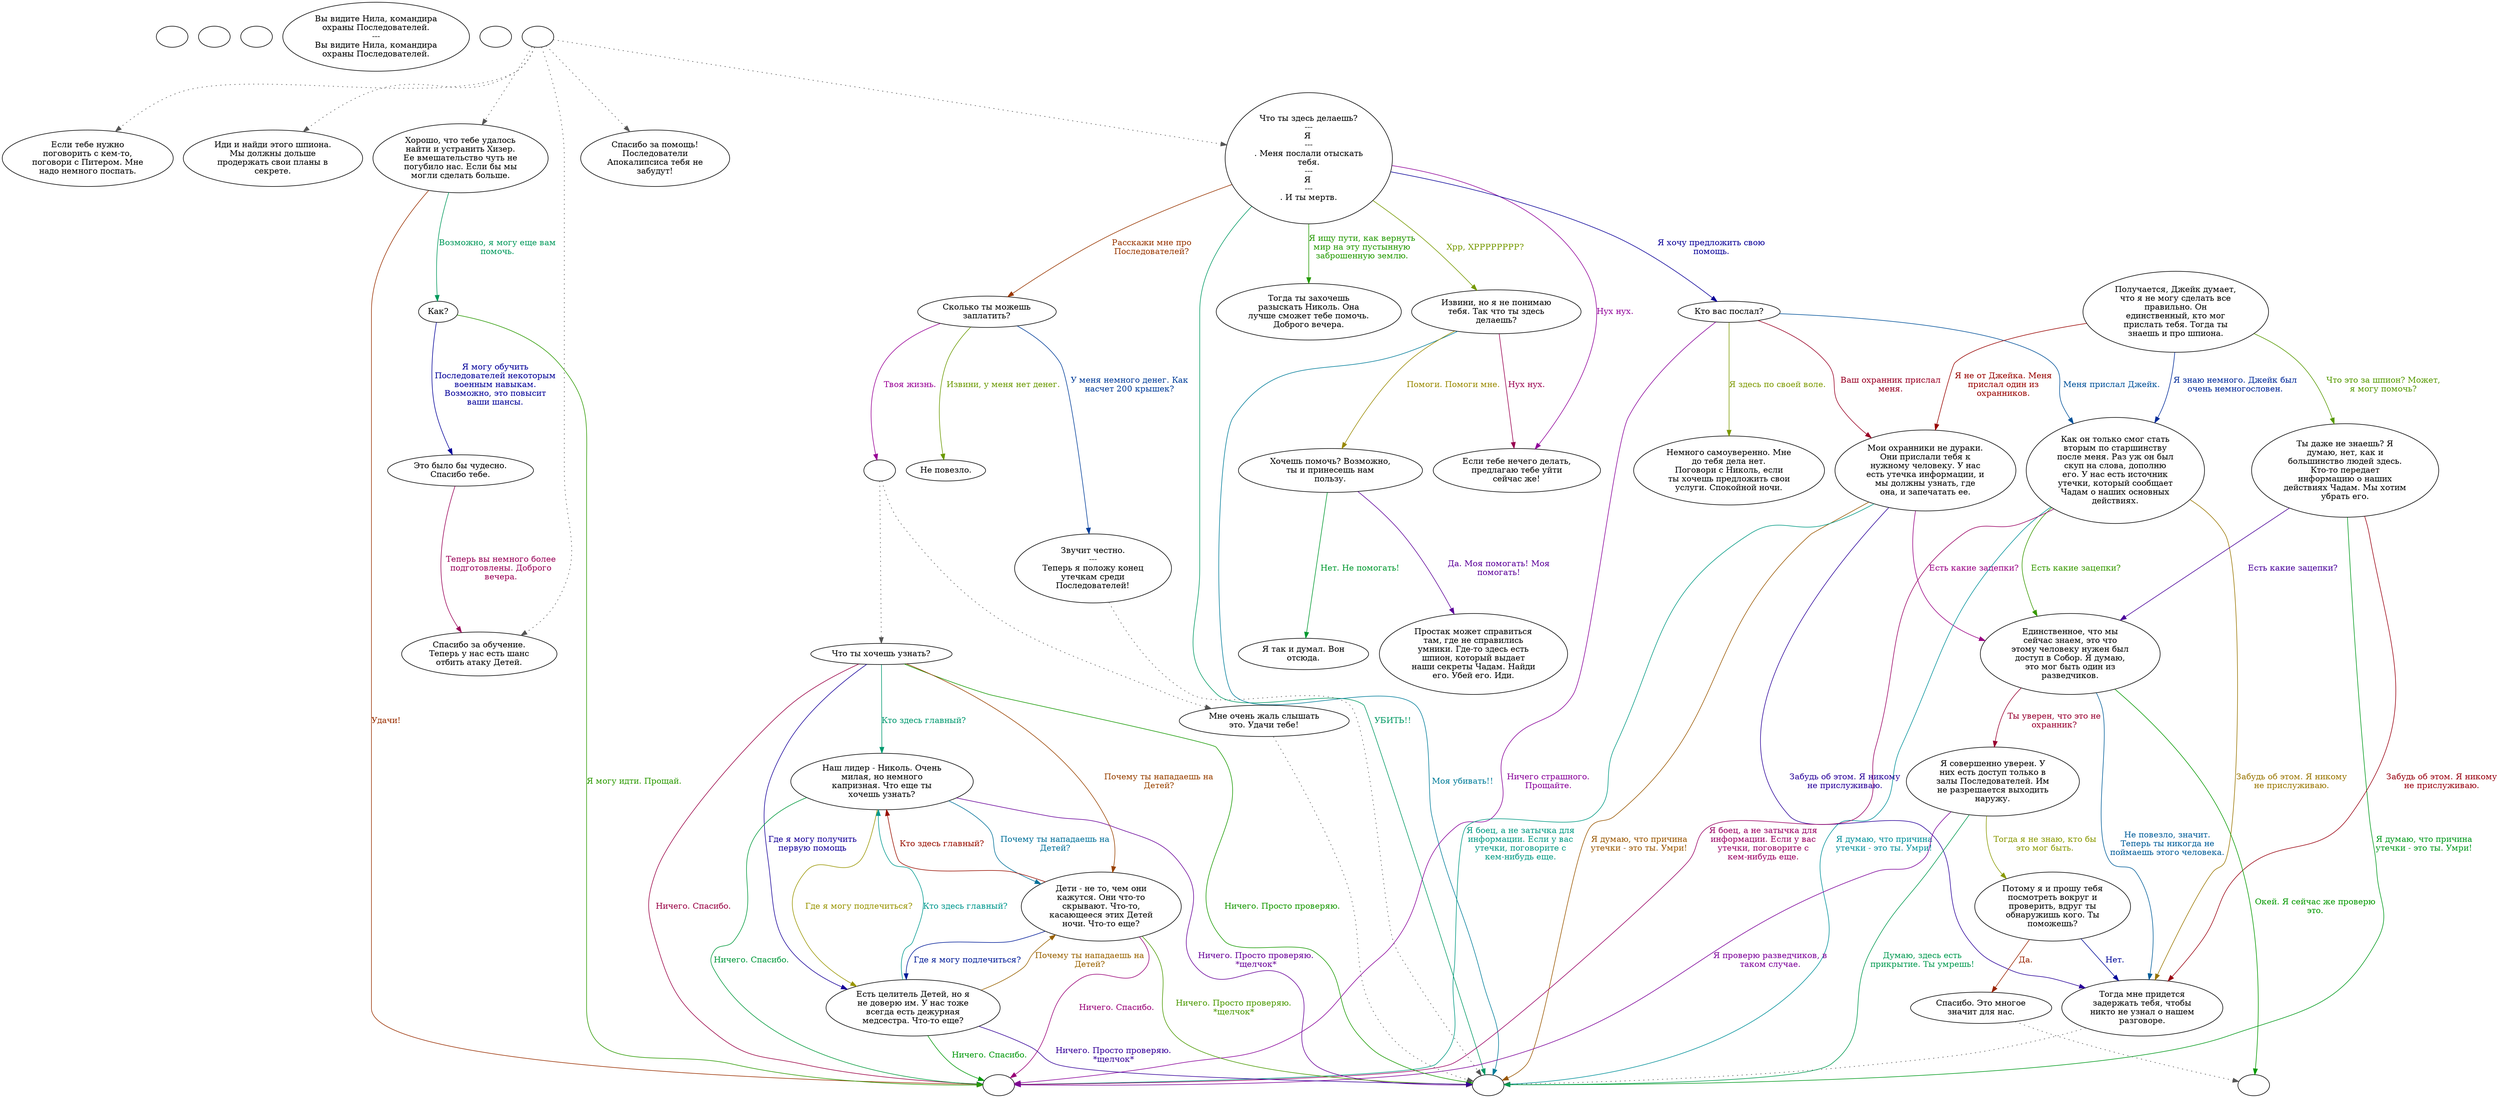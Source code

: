 digraph neil {
  "start" [style=filled       fillcolor="#FFFFFF"       color="#000000"]
  "start" [label=""]
  "critter_p_proc" [style=filled       fillcolor="#FFFFFF"       color="#000000"]
  "critter_p_proc" [label=""]
  "destroy_p_proc" [style=filled       fillcolor="#FFFFFF"       color="#000000"]
  "destroy_p_proc" [label=""]
  "look_at_p_proc" [style=filled       fillcolor="#FFFFFF"       color="#000000"]
  "look_at_p_proc" [label="Вы видите Нила, командира\nохраны Последователей.\n---\nВы видите Нила, командира\nохраны Последователей."]
  "pickup_p_proc" [style=filled       fillcolor="#FFFFFF"       color="#000000"]
  "pickup_p_proc" [label=""]
  "talk_p_proc" [style=filled       fillcolor="#FFFFFF"       color="#000000"]
  "talk_p_proc" -> "Neil00" [style=dotted color="#555555"]
  "talk_p_proc" -> "Neil27" [style=dotted color="#555555"]
  "talk_p_proc" -> "Neil28" [style=dotted color="#555555"]
  "talk_p_proc" -> "Neil31" [style=dotted color="#555555"]
  "talk_p_proc" -> "NeilFixed" [style=dotted color="#555555"]
  "talk_p_proc" -> "Neil01" [style=dotted color="#555555"]
  "talk_p_proc" [label=""]
  "NeilFixed" [style=filled       fillcolor="#FFFFFF"       color="#000000"]
  "NeilFixed" [label="Спасибо за помощь!\nПоследователи\nАпокалипсиса тебя не\nзабудут!"]
  "Neil00" [style=filled       fillcolor="#FFFFFF"       color="#000000"]
  "Neil00" [label="Если тебе нужно\nпоговорить с кем-то,\nпоговори с Питером. Мне\nнадо немного поспать."]
  "Neil01" [style=filled       fillcolor="#FFFFFF"       color="#000000"]
  "Neil01" [label="Что ты здесь делаешь?\n---\nЯ \n---\n. Меня послали отыскать\nтебя.\n---\nЯ \n---\n. И ты мертв."]
  "Neil01" -> "Neil02" [label="Хрр, ХРРРРРРРР?" color="#769900" fontcolor="#769900"]
  "Neil01" -> "Neil03" [label="Нух нух." color="#900099" fontcolor="#900099"]
  "Neil01" -> "NeilCombat" [label="УБИТЬ!!" color="#009963" fontcolor="#009963"]
  "Neil01" -> "Neil16" [label="Расскажи мне про\nПоследователей?" color="#993600" fontcolor="#993600"]
  "Neil01" -> "Neil24" [label="Я хочу предложить свою\nпомощь." color="#0A0099" fontcolor="#0A0099"]
  "Neil01" -> "Neil26" [label="Я ищу пути, как вернуть\nмир на эту пустынную\nзаброшенную землю." color="#239900" fontcolor="#239900"]
  "Neil02" [style=filled       fillcolor="#FFFFFF"       color="#000000"]
  "Neil02" [label="Извини, но я не понимаю\nтебя. Так что ты здесь\nделаешь?"]
  "Neil02" -> "Neil03" [label="Нух нух." color="#990050" fontcolor="#990050"]
  "Neil02" -> "NeilCombat" [label="Моя убивать!!" color="#007C99" fontcolor="#007C99"]
  "Neil02" -> "Neil04" [label="Помоги. Помоги мне." color="#998900" fontcolor="#998900"]
  "Neil03" [style=filled       fillcolor="#FFFFFF"       color="#000000"]
  "Neil03" [label="Если тебе нечего делать,\nпредлагаю тебе уйти\nсейчас же!"]
  "Neil04" [style=filled       fillcolor="#FFFFFF"       color="#000000"]
  "Neil04" [label="Хочешь помочь? Возможно,\nты и принесешь нам\nпользу."]
  "Neil04" -> "Neil05" [label="Да. Моя помогать! Моя\nпомогать!" color="#5C0099" fontcolor="#5C0099"]
  "Neil04" -> "Neil06" [label="Нет. Не помогать!" color="#009930" fontcolor="#009930"]
  "Neil05" [style=filled       fillcolor="#FFFFFF"       color="#000000"]
  "Neil05" [label="Простак может справиться\nтам, где не справились\nумники. Где-то здесь есть\nшпион, который выдает\nнаши секреты Чадам. Найди\nего. Убей его. Иди."]
  "Neil06" [style=filled       fillcolor="#FFFFFF"       color="#000000"]
  "Neil06" [label="Я так и думал. Вон\nотсюда."]
  "Neil07" [style=filled       fillcolor="#FFFFFF"       color="#000000"]
  "Neil07" [label="Получается, Джейк думает,\nчто я не могу сделать все\nправильно. Он\nединственный, кто мог\nприслать тебя. Тогда ты\nзнаешь и про шпиона."]
  "Neil07" -> "Neil08" [label="Я не от Джейка. Меня\nприслал один из\nохранников." color="#990300" fontcolor="#990300"]
  "Neil07" -> "Neil14" [label="Я знаю немного. Джейк был\nочень немногословен." color="#002A99" fontcolor="#002A99"]
  "Neil07" -> "Neil15" [label="Что это за шпион? Может,\nя могу помочь?" color="#569900" fontcolor="#569900"]
  "Neil08" [style=filled       fillcolor="#FFFFFF"       color="#000000"]
  "Neil08" [label="Мои охранники не дураки.\nОни прислали тебя к\nнужному человеку. У нас\nесть утечка информации, и\nмы должны узнать, где\nона, и запечатать ее."]
  "Neil08" -> "Neil09" [label="Есть какие зацепки?" color="#990083" fontcolor="#990083"]
  "Neil08" -> "NeilEnd" [label="Я боец, а не затычка для\nинформации. Если у вас\nутечки, поговорите с\nкем-нибудь еще." color="#009982" fontcolor="#009982"]
  "Neil08" -> "NeilCombat" [label="Я думаю, что причина\nутечки - это ты. Умри!" color="#995600" fontcolor="#995600"]
  "Neil08" -> "Neil13" [label="Забудь об этом. Я никому\nне прислуживаю." color="#290099" fontcolor="#290099"]
  "Neil09" [style=filled       fillcolor="#FFFFFF"       color="#000000"]
  "Neil09" [label="Единственное, что мы\nсейчас знаем, это что\nэтому человеку нужен был\nдоступ в Собор. Я думаю,\nэто мог быть один из\nразведчиков."]
  "Neil09" -> "NeilQuest" [label="Окей. Я сейчас же проверю\nэто." color="#039900" fontcolor="#039900"]
  "Neil09" -> "Neil10" [label="Ты уверен, что это не\nохранник?" color="#990030" fontcolor="#990030"]
  "Neil09" -> "Neil13" [label="Не повезло, значит.\nТеперь ты никогда не\nпоймаешь этого человека." color="#005D99" fontcolor="#005D99"]
  "Neil10" [style=filled       fillcolor="#FFFFFF"       color="#000000"]
  "Neil10" [label="Я совершенно уверен. У\nних есть доступ только в\nзалы Последователей. Им\nне разрешается выходить\nнаружу."]
  "Neil10" -> "Neil11" [label="Тогда я не знаю, кто бы\nэто мог быть." color="#899900" fontcolor="#899900"]
  "Neil10" -> "NeilEnd" [label="Я проверю разведчиков, в\nтаком случае." color="#7C0099" fontcolor="#7C0099"]
  "Neil10" -> "NeilCombat" [label="Думаю, здесь есть\nприкрытие. Ты умрешь!" color="#00994F" fontcolor="#00994F"]
  "Neil11" [style=filled       fillcolor="#FFFFFF"       color="#000000"]
  "Neil11" [label="Потому я и прошу тебя\nпосмотреть вокруг и\nпроверить, вдруг ты\nобнаружишь кого. Ты\nпоможешь?"]
  "Neil11" -> "Neil12" [label="Да." color="#992300" fontcolor="#992300"]
  "Neil11" -> "Neil13" [label="Нет." color="#000A99" fontcolor="#000A99"]
  "Neil12" [style=filled       fillcolor="#FFFFFF"       color="#000000"]
  "Neil12" -> "NeilQuest" [style=dotted color="#555555"]
  "Neil12" [label="Спасибо. Это многое\nзначит для нас."]
  "Neil13" [style=filled       fillcolor="#FFFFFF"       color="#000000"]
  "Neil13" -> "NeilCombat" [style=dotted color="#555555"]
  "Neil13" [label="Тогда мне придется\nзадержать тебя, чтобы\nникто не узнал о нашем\nразговоре."]
  "Neil14" [style=filled       fillcolor="#FFFFFF"       color="#000000"]
  "Neil14" [label="Как он только смог стать\nвторым по старшинству\nпосле меня. Раз уж он был\nскуп на слова, дополню\nего. У нас есть источник\nутечки, который сообщает\nЧадам о наших основных\nдействиях."]
  "Neil14" -> "Neil09" [label="Есть какие зацепки?" color="#379900" fontcolor="#379900"]
  "Neil14" -> "NeilEnd" [label="Я боец, а не затычка для\nинформации. Если у вас\nутечки, поговорите с\nкем-нибудь еще." color="#990063" fontcolor="#990063"]
  "Neil14" -> "NeilCombat" [label="Я думаю, что причина\nутечки - это ты. Умри!" color="#009099" fontcolor="#009099"]
  "Neil14" -> "Neil13" [label="Забудь об этом. Я никому\nне прислуживаю." color="#997500" fontcolor="#997500"]
  "Neil15" [style=filled       fillcolor="#FFFFFF"       color="#000000"]
  "Neil15" [label="Ты даже не знаешь? Я\nдумаю, нет, как и\nбольшинство людей здесь.\nКто-то передает\nинформацию о наших\nдействиях Чадам. Мы хотим\nубрать его."]
  "Neil15" -> "Neil09" [label="Есть какие зацепки?" color="#490099" fontcolor="#490099"]
  "Neil15" -> "NeilCombat" [label="Я думаю, что причина\nутечки - это ты. Умри!" color="#00991C" fontcolor="#00991C"]
  "Neil15" -> "Neil13" [label="Забудь об этом. Я никому\nне прислуживаю." color="#990010" fontcolor="#990010"]
  "Neil16" [style=filled       fillcolor="#FFFFFF"       color="#000000"]
  "Neil16" [label="Сколько ты можешь\nзаплатить?"]
  "Neil16" -> "Neil17" [label="У меня немного денег. Как\nнасчет 200 крышек?" color="#003D99" fontcolor="#003D99"]
  "Neil16" -> "Neil18" [label="Извини, у меня нет денег." color="#6A9900" fontcolor="#6A9900"]
  "Neil16" -> "Neil16a" [label="Твоя жизнь." color="#990096" fontcolor="#990096"]
  "Neil16a" [style=filled       fillcolor="#FFFFFF"       color="#000000"]
  "Neil16a" -> "Neil19" [style=dotted color="#555555"]
  "Neil16a" -> "Neil23" [style=dotted color="#555555"]
  "Neil16a" [label=""]
  "Neil17" [style=filled       fillcolor="#FFFFFF"       color="#000000"]
  "Neil17" -> "NeilCombat" [style=dotted color="#555555"]
  "Neil17" [label="Звучит честно.\n---\nТеперь я положу конец\nутечкам среди\nПоследователей!"]
  "Neil18" [style=filled       fillcolor="#FFFFFF"       color="#000000"]
  "Neil18" [label="Не повезло."]
  "Neil19" [style=filled       fillcolor="#FFFFFF"       color="#000000"]
  "Neil19" [label="Что ты хочешь узнать?"]
  "Neil19" -> "Neil20" [label="Кто здесь главный?" color="#00996F" fontcolor="#00996F"]
  "Neil19" -> "Neil21" [label="Почему ты нападаешь на\nДетей?" color="#994200" fontcolor="#994200"]
  "Neil19" -> "Neil22" [label="Где я могу получить\nпервую помощь" color="#160099" fontcolor="#160099"]
  "Neil19" -> "NeilCombat" [label="Ничего. Просто проверяю." color="#179900" fontcolor="#179900"]
  "Neil19" -> "NeilEnd" [label="Ничего. Спасибо." color="#990044" fontcolor="#990044"]
  "Neil20" [style=filled       fillcolor="#FFFFFF"       color="#000000"]
  "Neil20" [label="Наш лидер - Николь. Очень\nмилая, но немного\nкапризная. Что еще ты\nхочешь узнать?"]
  "Neil20" -> "Neil21" [label="Почему ты нападаешь на\nДетей?" color="#007099" fontcolor="#007099"]
  "Neil20" -> "Neil22" [label="Где я могу подлечиться?" color="#999500" fontcolor="#999500"]
  "Neil20" -> "NeilCombat" [label="Ничего. Просто проверяю.\n*щелчок*" color="#680099" fontcolor="#680099"]
  "Neil20" -> "NeilEnd" [label="Ничего. Спасибо." color="#00993C" fontcolor="#00993C"]
  "Neil21" [style=filled       fillcolor="#FFFFFF"       color="#000000"]
  "Neil21" [label="Дети - не то, чем они\nкажутся. Они что-то\nскрывают. Что-то,\nкасающееся этих Детей\nночи. Что-то еще?"]
  "Neil21" -> "Neil20" [label="Кто здесь главный?" color="#990F00" fontcolor="#990F00"]
  "Neil21" -> "Neil22" [label="Где я могу подлечиться?" color="#001D99" fontcolor="#001D99"]
  "Neil21" -> "NeilCombat" [label="Ничего. Просто проверяю.\n*щелчок*" color="#4A9900" fontcolor="#4A9900"]
  "Neil21" -> "NeilEnd" [label="Ничего. Спасибо." color="#990077" fontcolor="#990077"]
  "Neil22" [style=filled       fillcolor="#FFFFFF"       color="#000000"]
  "Neil22" [label="Есть целитель Детей, но я\nне доверю им. У нас тоже\nвсегда есть дежурная\nмедсестра. Что-то еще?"]
  "Neil22" -> "Neil20" [label="Кто здесь главный?" color="#00998F" fontcolor="#00998F"]
  "Neil22" -> "Neil21" [label="Почему ты нападаешь на\nДетей?" color="#996200" fontcolor="#996200"]
  "Neil22" -> "NeilCombat" [label="Ничего. Просто проверяю.\n*щелчок*" color="#350099" fontcolor="#350099"]
  "Neil22" -> "NeilEnd" [label="Ничего. Спасибо." color="#009909" fontcolor="#009909"]
  "Neil23" [style=filled       fillcolor="#FFFFFF"       color="#000000"]
  "Neil23" -> "NeilCombat" [style=dotted color="#555555"]
  "Neil23" [label="Мне очень жаль слышать\nэто. Удачи тебе!"]
  "Neil24" [style=filled       fillcolor="#FFFFFF"       color="#000000"]
  "Neil24" [label="Кто вас послал?"]
  "Neil24" -> "Neil08" [label="Ваш охранник прислал\nменя." color="#990024" fontcolor="#990024"]
  "Neil24" -> "Neil14" [label="Меня прислал Джейк." color="#005199" fontcolor="#005199"]
  "Neil24" -> "Neil25" [label="Я здесь по своей воле." color="#7D9900" fontcolor="#7D9900"]
  "Neil24" -> "NeilEnd" [label="Ничего страшного.\nПрощайте." color="#880099" fontcolor="#880099"]
  "Neil25" [style=filled       fillcolor="#FFFFFF"       color="#000000"]
  "Neil25" [label="Немного самоуверенно. Мне\nдо тебя дела нет.\nПоговори с Николь, если\nты хочешь предложить свои\nуслуги. Спокойной ночи."]
  "Neil26" [style=filled       fillcolor="#FFFFFF"       color="#000000"]
  "Neil26" [label="Тогда ты захочешь\nразыскать Николь. Она\nлучше сможет тебе помочь.\nДоброго вечера."]
  "Neil27" [style=filled       fillcolor="#FFFFFF"       color="#000000"]
  "Neil27" [label="Иди и найди этого шпиона.\nМы должны дольше\nпродержать свои планы в\nсекрете."]
  "Neil28" [style=filled       fillcolor="#FFFFFF"       color="#000000"]
  "Neil28" [label="Хорошо, что тебе удалось\nнайти и устранить Хизер.\nЕе вмешательство чуть не\nпогубило нас. Если бы мы\nмогли сделать больше."]
  "Neil28" -> "Neil29" [label="Возможно, я могу еще вам\nпомочь." color="#00995B" fontcolor="#00995B"]
  "Neil28" -> "NeilEnd" [label="Удачи!" color="#992F00" fontcolor="#992F00"]
  "Neil29" [style=filled       fillcolor="#FFFFFF"       color="#000000"]
  "Neil29" [label="Как?"]
  "Neil29" -> "Neil30" [label="Я могу обучить\nПоследователей некоторым\nвоенным навыкам.\nВозможно, это повысит\nваши шансы." color="#020099" fontcolor="#020099"]
  "Neil29" -> "NeilEnd" [label="Я могу идти. Прощай." color="#2B9900" fontcolor="#2B9900"]
  "Neil30" [style=filled       fillcolor="#FFFFFF"       color="#000000"]
  "Neil30" [label="Это было бы чудесно.\nСпасибо тебе."]
  "Neil30" -> "Neil31" [label="Теперь вы немного более\nподготовлены. Доброго\nвечера." color="#990057" fontcolor="#990057"]
  "Neil31" [style=filled       fillcolor="#FFFFFF"       color="#000000"]
  "Neil31" [label="Спасибо за обучение.\nТеперь у нас есть шанс\nотбить атаку Детей."]
  "NeilQuest" [style=filled       fillcolor="#FFFFFF"       color="#000000"]
  "NeilQuest" [label=""]
  "NeilCombat" [style=filled       fillcolor="#FFFFFF"       color="#000000"]
  "NeilCombat" [label=""]
  "NeilEnd" [style=filled       fillcolor="#FFFFFF"       color="#000000"]
  "NeilEnd" [label=""]
}